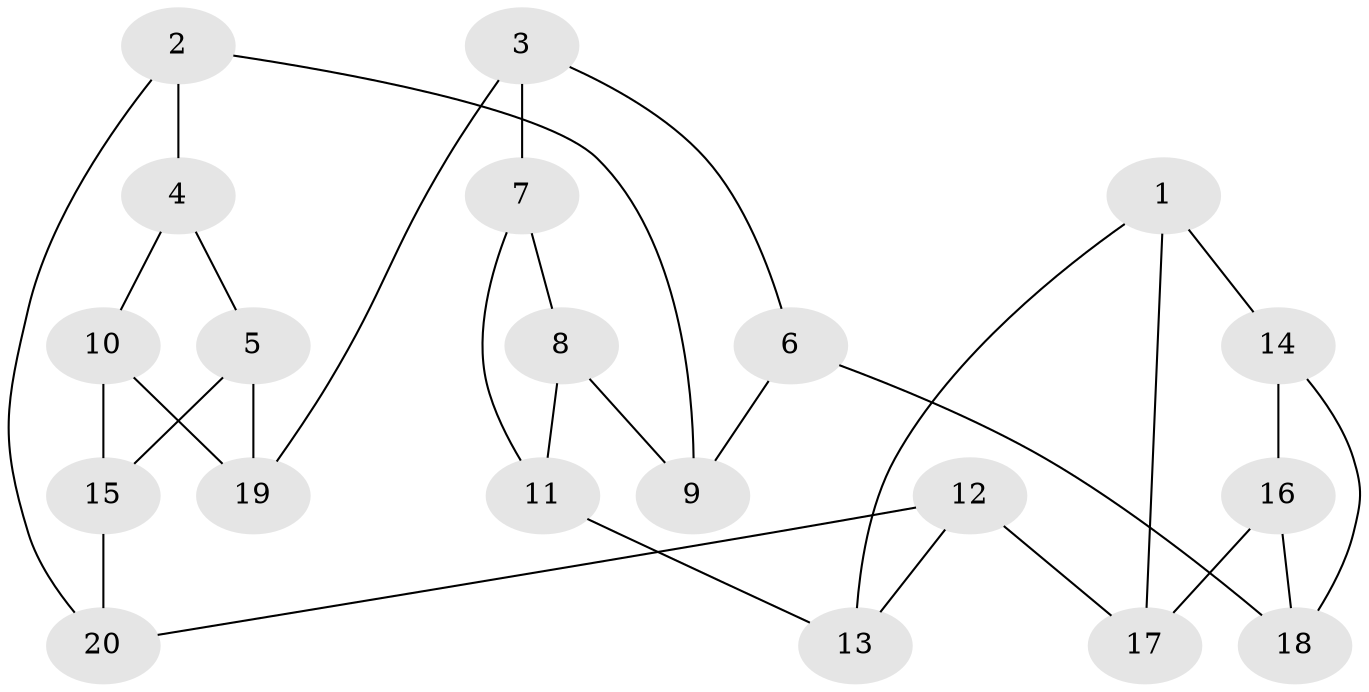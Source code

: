 // Generated by graph-tools (version 1.1) at 2025/46/02/15/25 05:46:28]
// undirected, 20 vertices, 30 edges
graph export_dot {
graph [start="1"]
  node [color=gray90,style=filled];
  1;
  2;
  3;
  4;
  5;
  6;
  7;
  8;
  9;
  10;
  11;
  12;
  13;
  14;
  15;
  16;
  17;
  18;
  19;
  20;
  1 -- 17;
  1 -- 13;
  1 -- 14;
  2 -- 20;
  2 -- 4;
  2 -- 9;
  3 -- 19;
  3 -- 6;
  3 -- 7;
  4 -- 10;
  4 -- 5;
  5 -- 19;
  5 -- 15;
  6 -- 18;
  6 -- 9;
  7 -- 8;
  7 -- 11;
  8 -- 9;
  8 -- 11;
  10 -- 19;
  10 -- 15;
  11 -- 13;
  12 -- 20;
  12 -- 17;
  12 -- 13;
  14 -- 16;
  14 -- 18;
  15 -- 20;
  16 -- 18;
  16 -- 17;
}
